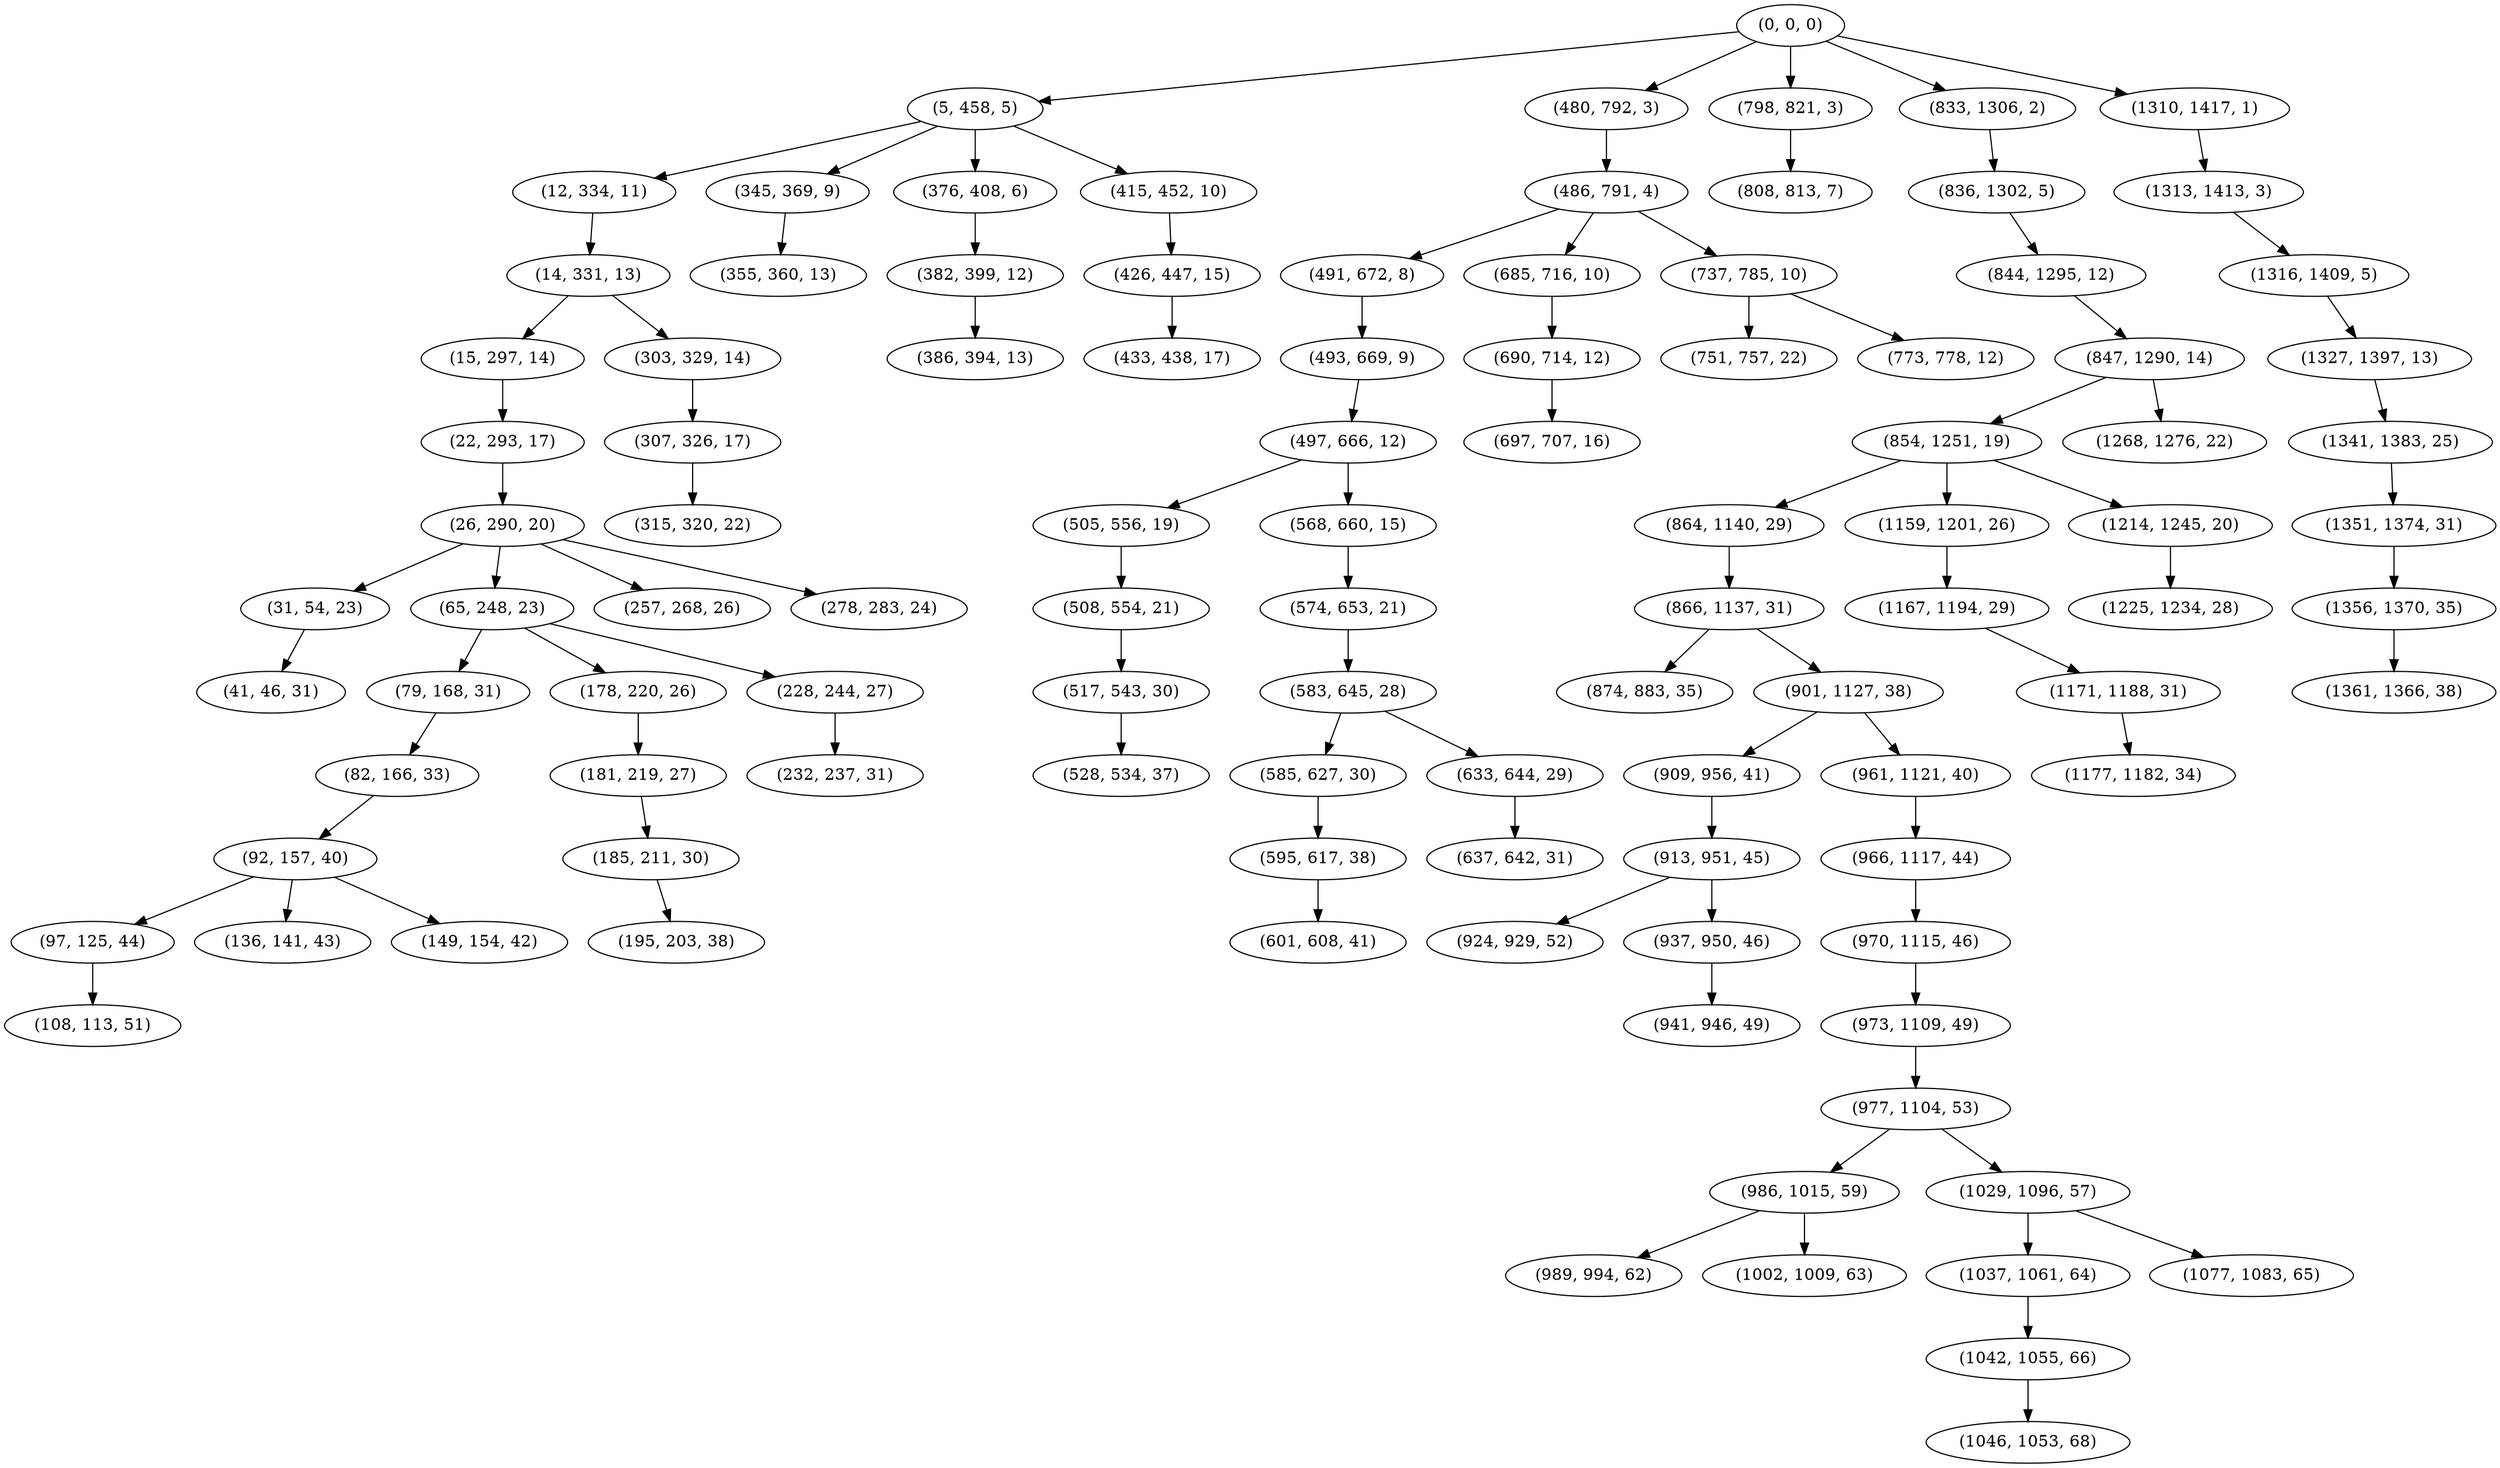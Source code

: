 digraph tree {
    "(0, 0, 0)";
    "(5, 458, 5)";
    "(12, 334, 11)";
    "(14, 331, 13)";
    "(15, 297, 14)";
    "(22, 293, 17)";
    "(26, 290, 20)";
    "(31, 54, 23)";
    "(41, 46, 31)";
    "(65, 248, 23)";
    "(79, 168, 31)";
    "(82, 166, 33)";
    "(92, 157, 40)";
    "(97, 125, 44)";
    "(108, 113, 51)";
    "(136, 141, 43)";
    "(149, 154, 42)";
    "(178, 220, 26)";
    "(181, 219, 27)";
    "(185, 211, 30)";
    "(195, 203, 38)";
    "(228, 244, 27)";
    "(232, 237, 31)";
    "(257, 268, 26)";
    "(278, 283, 24)";
    "(303, 329, 14)";
    "(307, 326, 17)";
    "(315, 320, 22)";
    "(345, 369, 9)";
    "(355, 360, 13)";
    "(376, 408, 6)";
    "(382, 399, 12)";
    "(386, 394, 13)";
    "(415, 452, 10)";
    "(426, 447, 15)";
    "(433, 438, 17)";
    "(480, 792, 3)";
    "(486, 791, 4)";
    "(491, 672, 8)";
    "(493, 669, 9)";
    "(497, 666, 12)";
    "(505, 556, 19)";
    "(508, 554, 21)";
    "(517, 543, 30)";
    "(528, 534, 37)";
    "(568, 660, 15)";
    "(574, 653, 21)";
    "(583, 645, 28)";
    "(585, 627, 30)";
    "(595, 617, 38)";
    "(601, 608, 41)";
    "(633, 644, 29)";
    "(637, 642, 31)";
    "(685, 716, 10)";
    "(690, 714, 12)";
    "(697, 707, 16)";
    "(737, 785, 10)";
    "(751, 757, 22)";
    "(773, 778, 12)";
    "(798, 821, 3)";
    "(808, 813, 7)";
    "(833, 1306, 2)";
    "(836, 1302, 5)";
    "(844, 1295, 12)";
    "(847, 1290, 14)";
    "(854, 1251, 19)";
    "(864, 1140, 29)";
    "(866, 1137, 31)";
    "(874, 883, 35)";
    "(901, 1127, 38)";
    "(909, 956, 41)";
    "(913, 951, 45)";
    "(924, 929, 52)";
    "(937, 950, 46)";
    "(941, 946, 49)";
    "(961, 1121, 40)";
    "(966, 1117, 44)";
    "(970, 1115, 46)";
    "(973, 1109, 49)";
    "(977, 1104, 53)";
    "(986, 1015, 59)";
    "(989, 994, 62)";
    "(1002, 1009, 63)";
    "(1029, 1096, 57)";
    "(1037, 1061, 64)";
    "(1042, 1055, 66)";
    "(1046, 1053, 68)";
    "(1077, 1083, 65)";
    "(1159, 1201, 26)";
    "(1167, 1194, 29)";
    "(1171, 1188, 31)";
    "(1177, 1182, 34)";
    "(1214, 1245, 20)";
    "(1225, 1234, 28)";
    "(1268, 1276, 22)";
    "(1310, 1417, 1)";
    "(1313, 1413, 3)";
    "(1316, 1409, 5)";
    "(1327, 1397, 13)";
    "(1341, 1383, 25)";
    "(1351, 1374, 31)";
    "(1356, 1370, 35)";
    "(1361, 1366, 38)";
    "(0, 0, 0)" -> "(5, 458, 5)";
    "(0, 0, 0)" -> "(480, 792, 3)";
    "(0, 0, 0)" -> "(798, 821, 3)";
    "(0, 0, 0)" -> "(833, 1306, 2)";
    "(0, 0, 0)" -> "(1310, 1417, 1)";
    "(5, 458, 5)" -> "(12, 334, 11)";
    "(5, 458, 5)" -> "(345, 369, 9)";
    "(5, 458, 5)" -> "(376, 408, 6)";
    "(5, 458, 5)" -> "(415, 452, 10)";
    "(12, 334, 11)" -> "(14, 331, 13)";
    "(14, 331, 13)" -> "(15, 297, 14)";
    "(14, 331, 13)" -> "(303, 329, 14)";
    "(15, 297, 14)" -> "(22, 293, 17)";
    "(22, 293, 17)" -> "(26, 290, 20)";
    "(26, 290, 20)" -> "(31, 54, 23)";
    "(26, 290, 20)" -> "(65, 248, 23)";
    "(26, 290, 20)" -> "(257, 268, 26)";
    "(26, 290, 20)" -> "(278, 283, 24)";
    "(31, 54, 23)" -> "(41, 46, 31)";
    "(65, 248, 23)" -> "(79, 168, 31)";
    "(65, 248, 23)" -> "(178, 220, 26)";
    "(65, 248, 23)" -> "(228, 244, 27)";
    "(79, 168, 31)" -> "(82, 166, 33)";
    "(82, 166, 33)" -> "(92, 157, 40)";
    "(92, 157, 40)" -> "(97, 125, 44)";
    "(92, 157, 40)" -> "(136, 141, 43)";
    "(92, 157, 40)" -> "(149, 154, 42)";
    "(97, 125, 44)" -> "(108, 113, 51)";
    "(178, 220, 26)" -> "(181, 219, 27)";
    "(181, 219, 27)" -> "(185, 211, 30)";
    "(185, 211, 30)" -> "(195, 203, 38)";
    "(228, 244, 27)" -> "(232, 237, 31)";
    "(303, 329, 14)" -> "(307, 326, 17)";
    "(307, 326, 17)" -> "(315, 320, 22)";
    "(345, 369, 9)" -> "(355, 360, 13)";
    "(376, 408, 6)" -> "(382, 399, 12)";
    "(382, 399, 12)" -> "(386, 394, 13)";
    "(415, 452, 10)" -> "(426, 447, 15)";
    "(426, 447, 15)" -> "(433, 438, 17)";
    "(480, 792, 3)" -> "(486, 791, 4)";
    "(486, 791, 4)" -> "(491, 672, 8)";
    "(486, 791, 4)" -> "(685, 716, 10)";
    "(486, 791, 4)" -> "(737, 785, 10)";
    "(491, 672, 8)" -> "(493, 669, 9)";
    "(493, 669, 9)" -> "(497, 666, 12)";
    "(497, 666, 12)" -> "(505, 556, 19)";
    "(497, 666, 12)" -> "(568, 660, 15)";
    "(505, 556, 19)" -> "(508, 554, 21)";
    "(508, 554, 21)" -> "(517, 543, 30)";
    "(517, 543, 30)" -> "(528, 534, 37)";
    "(568, 660, 15)" -> "(574, 653, 21)";
    "(574, 653, 21)" -> "(583, 645, 28)";
    "(583, 645, 28)" -> "(585, 627, 30)";
    "(583, 645, 28)" -> "(633, 644, 29)";
    "(585, 627, 30)" -> "(595, 617, 38)";
    "(595, 617, 38)" -> "(601, 608, 41)";
    "(633, 644, 29)" -> "(637, 642, 31)";
    "(685, 716, 10)" -> "(690, 714, 12)";
    "(690, 714, 12)" -> "(697, 707, 16)";
    "(737, 785, 10)" -> "(751, 757, 22)";
    "(737, 785, 10)" -> "(773, 778, 12)";
    "(798, 821, 3)" -> "(808, 813, 7)";
    "(833, 1306, 2)" -> "(836, 1302, 5)";
    "(836, 1302, 5)" -> "(844, 1295, 12)";
    "(844, 1295, 12)" -> "(847, 1290, 14)";
    "(847, 1290, 14)" -> "(854, 1251, 19)";
    "(847, 1290, 14)" -> "(1268, 1276, 22)";
    "(854, 1251, 19)" -> "(864, 1140, 29)";
    "(854, 1251, 19)" -> "(1159, 1201, 26)";
    "(854, 1251, 19)" -> "(1214, 1245, 20)";
    "(864, 1140, 29)" -> "(866, 1137, 31)";
    "(866, 1137, 31)" -> "(874, 883, 35)";
    "(866, 1137, 31)" -> "(901, 1127, 38)";
    "(901, 1127, 38)" -> "(909, 956, 41)";
    "(901, 1127, 38)" -> "(961, 1121, 40)";
    "(909, 956, 41)" -> "(913, 951, 45)";
    "(913, 951, 45)" -> "(924, 929, 52)";
    "(913, 951, 45)" -> "(937, 950, 46)";
    "(937, 950, 46)" -> "(941, 946, 49)";
    "(961, 1121, 40)" -> "(966, 1117, 44)";
    "(966, 1117, 44)" -> "(970, 1115, 46)";
    "(970, 1115, 46)" -> "(973, 1109, 49)";
    "(973, 1109, 49)" -> "(977, 1104, 53)";
    "(977, 1104, 53)" -> "(986, 1015, 59)";
    "(977, 1104, 53)" -> "(1029, 1096, 57)";
    "(986, 1015, 59)" -> "(989, 994, 62)";
    "(986, 1015, 59)" -> "(1002, 1009, 63)";
    "(1029, 1096, 57)" -> "(1037, 1061, 64)";
    "(1029, 1096, 57)" -> "(1077, 1083, 65)";
    "(1037, 1061, 64)" -> "(1042, 1055, 66)";
    "(1042, 1055, 66)" -> "(1046, 1053, 68)";
    "(1159, 1201, 26)" -> "(1167, 1194, 29)";
    "(1167, 1194, 29)" -> "(1171, 1188, 31)";
    "(1171, 1188, 31)" -> "(1177, 1182, 34)";
    "(1214, 1245, 20)" -> "(1225, 1234, 28)";
    "(1310, 1417, 1)" -> "(1313, 1413, 3)";
    "(1313, 1413, 3)" -> "(1316, 1409, 5)";
    "(1316, 1409, 5)" -> "(1327, 1397, 13)";
    "(1327, 1397, 13)" -> "(1341, 1383, 25)";
    "(1341, 1383, 25)" -> "(1351, 1374, 31)";
    "(1351, 1374, 31)" -> "(1356, 1370, 35)";
    "(1356, 1370, 35)" -> "(1361, 1366, 38)";
}
